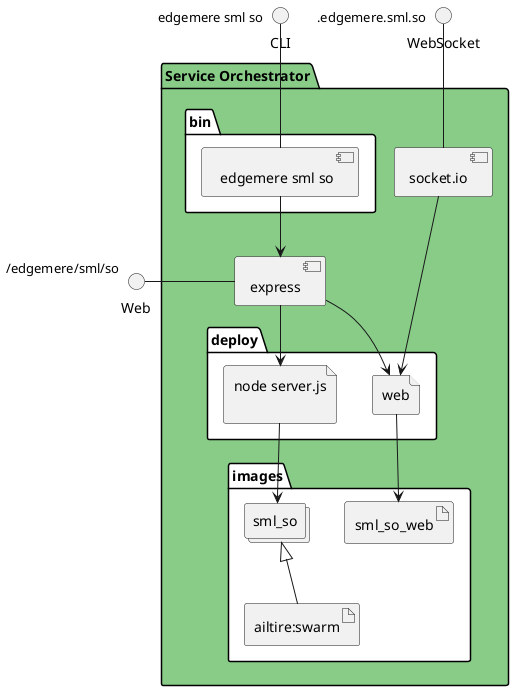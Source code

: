 @startuml
  interface CLI
  interface Web
  interface WebSocket
package "Service Orchestrator" #88cc88 {
  component express as REST
  component socket.io as socket
  folder bin #ffffff {
    component " edgemere sml so" as binName
  }
  binName --> REST

  folder deploy #ffffff {
      file "node server.js\n" as sml_so_container
      REST --> sml_so_container

  
    file "web" as web_container
    REST --> web_container
    socket ---> web_container
  
  }
  folder images #ffffff {
    collections "sml_so" as sml_soimage
    artifact "ailtire:swarm" as ailtireswarm
    sml_soimage <|-- ailtireswarm
    sml_so_container --> sml_soimage

  
      artifact "sml_so_web" as sml_so_web
      web_container --> sml_so_web
    
  }
}
CLI " edgemere sml so" -- binName
Web "/edgemere/sml/so" - REST
WebSocket ".edgemere.sml.so" -- socket

@enduml
